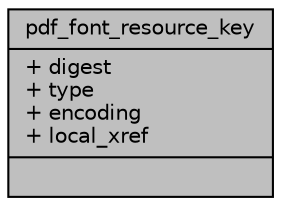 digraph "pdf_font_resource_key"
{
 // LATEX_PDF_SIZE
  edge [fontname="Helvetica",fontsize="10",labelfontname="Helvetica",labelfontsize="10"];
  node [fontname="Helvetica",fontsize="10",shape=record];
  Node1 [label="{pdf_font_resource_key\n|+ digest\l+ type\l+ encoding\l+ local_xref\l|}",height=0.2,width=0.4,color="black", fillcolor="grey75", style="filled", fontcolor="black",tooltip=" "];
}
